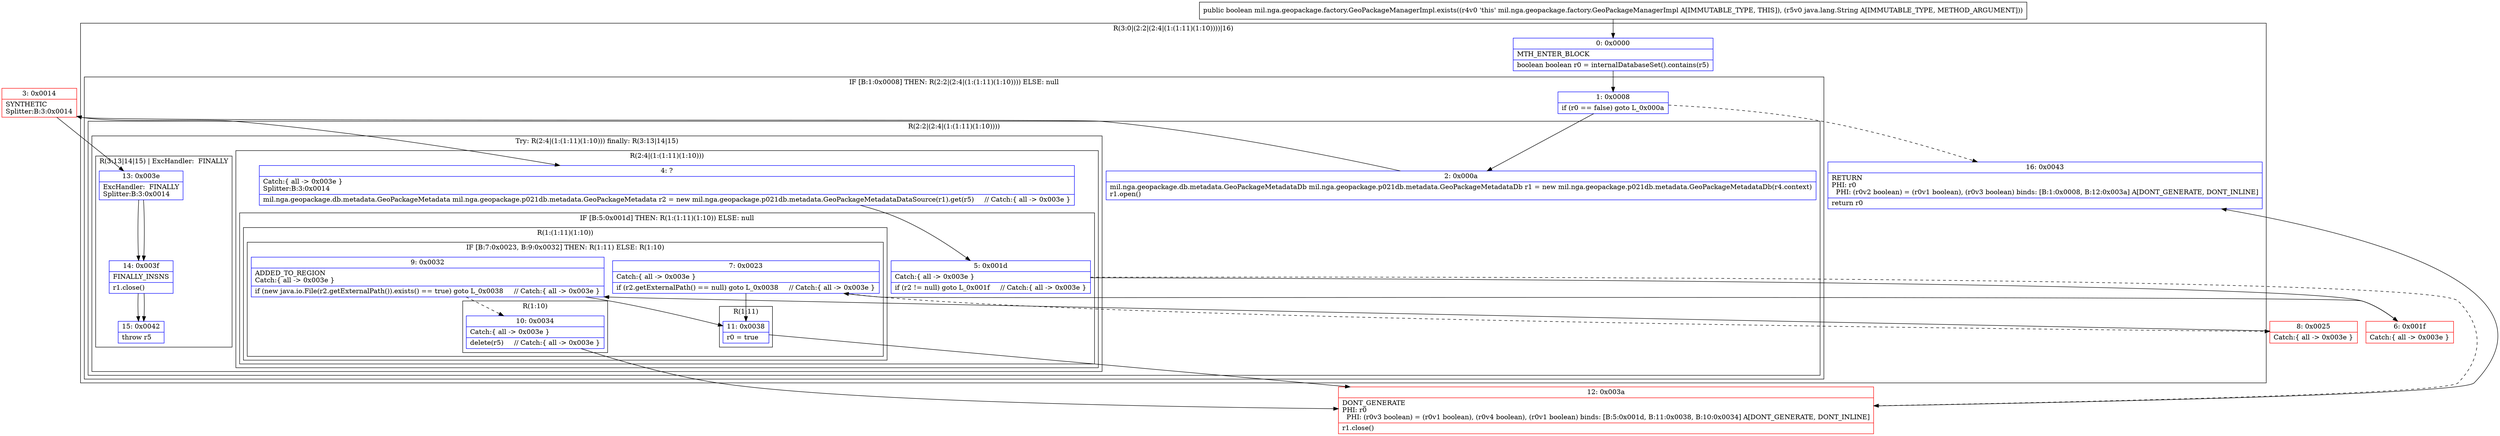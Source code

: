 digraph "CFG formil.nga.geopackage.factory.GeoPackageManagerImpl.exists(Ljava\/lang\/String;)Z" {
subgraph cluster_Region_193182054 {
label = "R(3:0|(2:2|(2:4|(1:(1:11)(1:10))))|16)";
node [shape=record,color=blue];
Node_0 [shape=record,label="{0\:\ 0x0000|MTH_ENTER_BLOCK\l|boolean boolean r0 = internalDatabaseSet().contains(r5)\l}"];
subgraph cluster_IfRegion_1792822519 {
label = "IF [B:1:0x0008] THEN: R(2:2|(2:4|(1:(1:11)(1:10)))) ELSE: null";
node [shape=record,color=blue];
Node_1 [shape=record,label="{1\:\ 0x0008|if (r0 == false) goto L_0x000a\l}"];
subgraph cluster_Region_854907736 {
label = "R(2:2|(2:4|(1:(1:11)(1:10))))";
node [shape=record,color=blue];
Node_2 [shape=record,label="{2\:\ 0x000a|mil.nga.geopackage.db.metadata.GeoPackageMetadataDb mil.nga.geopackage.p021db.metadata.GeoPackageMetadataDb r1 = new mil.nga.geopackage.p021db.metadata.GeoPackageMetadataDb(r4.context)\lr1.open()\l}"];
subgraph cluster_TryCatchRegion_692847110 {
label = "Try: R(2:4|(1:(1:11)(1:10))) finally: R(3:13|14|15)";
node [shape=record,color=blue];
subgraph cluster_Region_615124201 {
label = "R(2:4|(1:(1:11)(1:10)))";
node [shape=record,color=blue];
Node_4 [shape=record,label="{4\:\ ?|Catch:\{ all \-\> 0x003e \}\lSplitter:B:3:0x0014\l|mil.nga.geopackage.db.metadata.GeoPackageMetadata mil.nga.geopackage.p021db.metadata.GeoPackageMetadata r2 = new mil.nga.geopackage.p021db.metadata.GeoPackageMetadataDataSource(r1).get(r5)     \/\/ Catch:\{ all \-\> 0x003e \}\l}"];
subgraph cluster_IfRegion_838003147 {
label = "IF [B:5:0x001d] THEN: R(1:(1:11)(1:10)) ELSE: null";
node [shape=record,color=blue];
Node_5 [shape=record,label="{5\:\ 0x001d|Catch:\{ all \-\> 0x003e \}\l|if (r2 != null) goto L_0x001f     \/\/ Catch:\{ all \-\> 0x003e \}\l}"];
subgraph cluster_Region_77029579 {
label = "R(1:(1:11)(1:10))";
node [shape=record,color=blue];
subgraph cluster_IfRegion_633916086 {
label = "IF [B:7:0x0023, B:9:0x0032] THEN: R(1:11) ELSE: R(1:10)";
node [shape=record,color=blue];
Node_7 [shape=record,label="{7\:\ 0x0023|Catch:\{ all \-\> 0x003e \}\l|if (r2.getExternalPath() == null) goto L_0x0038     \/\/ Catch:\{ all \-\> 0x003e \}\l}"];
Node_9 [shape=record,label="{9\:\ 0x0032|ADDED_TO_REGION\lCatch:\{ all \-\> 0x003e \}\l|if (new java.io.File(r2.getExternalPath()).exists() == true) goto L_0x0038     \/\/ Catch:\{ all \-\> 0x003e \}\l}"];
subgraph cluster_Region_1606961091 {
label = "R(1:11)";
node [shape=record,color=blue];
Node_11 [shape=record,label="{11\:\ 0x0038|r0 = true\l}"];
}
subgraph cluster_Region_1097053676 {
label = "R(1:10)";
node [shape=record,color=blue];
Node_10 [shape=record,label="{10\:\ 0x0034|Catch:\{ all \-\> 0x003e \}\l|delete(r5)     \/\/ Catch:\{ all \-\> 0x003e \}\l}"];
}
}
}
}
}
subgraph cluster_Region_960606688 {
label = "R(3:13|14|15) | ExcHandler:  FINALLY\l";
node [shape=record,color=blue];
Node_13 [shape=record,label="{13\:\ 0x003e|ExcHandler:  FINALLY\lSplitter:B:3:0x0014\l}"];
Node_14 [shape=record,label="{14\:\ 0x003f|FINALLY_INSNS\l|r1.close()\l}"];
Node_15 [shape=record,label="{15\:\ 0x0042|throw r5\l}"];
}
}
}
}
Node_16 [shape=record,label="{16\:\ 0x0043|RETURN\lPHI: r0 \l  PHI: (r0v2 boolean) = (r0v1 boolean), (r0v3 boolean) binds: [B:1:0x0008, B:12:0x003a] A[DONT_GENERATE, DONT_INLINE]\l|return r0\l}"];
}
subgraph cluster_Region_960606688 {
label = "R(3:13|14|15) | ExcHandler:  FINALLY\l";
node [shape=record,color=blue];
Node_13 [shape=record,label="{13\:\ 0x003e|ExcHandler:  FINALLY\lSplitter:B:3:0x0014\l}"];
Node_14 [shape=record,label="{14\:\ 0x003f|FINALLY_INSNS\l|r1.close()\l}"];
Node_15 [shape=record,label="{15\:\ 0x0042|throw r5\l}"];
}
Node_3 [shape=record,color=red,label="{3\:\ 0x0014|SYNTHETIC\lSplitter:B:3:0x0014\l}"];
Node_6 [shape=record,color=red,label="{6\:\ 0x001f|Catch:\{ all \-\> 0x003e \}\l}"];
Node_8 [shape=record,color=red,label="{8\:\ 0x0025|Catch:\{ all \-\> 0x003e \}\l}"];
Node_12 [shape=record,color=red,label="{12\:\ 0x003a|DONT_GENERATE\lPHI: r0 \l  PHI: (r0v3 boolean) = (r0v1 boolean), (r0v4 boolean), (r0v1 boolean) binds: [B:5:0x001d, B:11:0x0038, B:10:0x0034] A[DONT_GENERATE, DONT_INLINE]\l|r1.close()\l}"];
MethodNode[shape=record,label="{public boolean mil.nga.geopackage.factory.GeoPackageManagerImpl.exists((r4v0 'this' mil.nga.geopackage.factory.GeoPackageManagerImpl A[IMMUTABLE_TYPE, THIS]), (r5v0 java.lang.String A[IMMUTABLE_TYPE, METHOD_ARGUMENT])) }"];
MethodNode -> Node_0;
Node_0 -> Node_1;
Node_1 -> Node_2;
Node_1 -> Node_16[style=dashed];
Node_2 -> Node_3;
Node_4 -> Node_5;
Node_5 -> Node_6;
Node_5 -> Node_12[style=dashed];
Node_7 -> Node_8[style=dashed];
Node_7 -> Node_11;
Node_9 -> Node_10[style=dashed];
Node_9 -> Node_11;
Node_11 -> Node_12;
Node_10 -> Node_12;
Node_13 -> Node_14;
Node_14 -> Node_15;
Node_13 -> Node_14;
Node_14 -> Node_15;
Node_3 -> Node_4;
Node_3 -> Node_13;
Node_6 -> Node_7;
Node_8 -> Node_9;
Node_12 -> Node_16;
}

